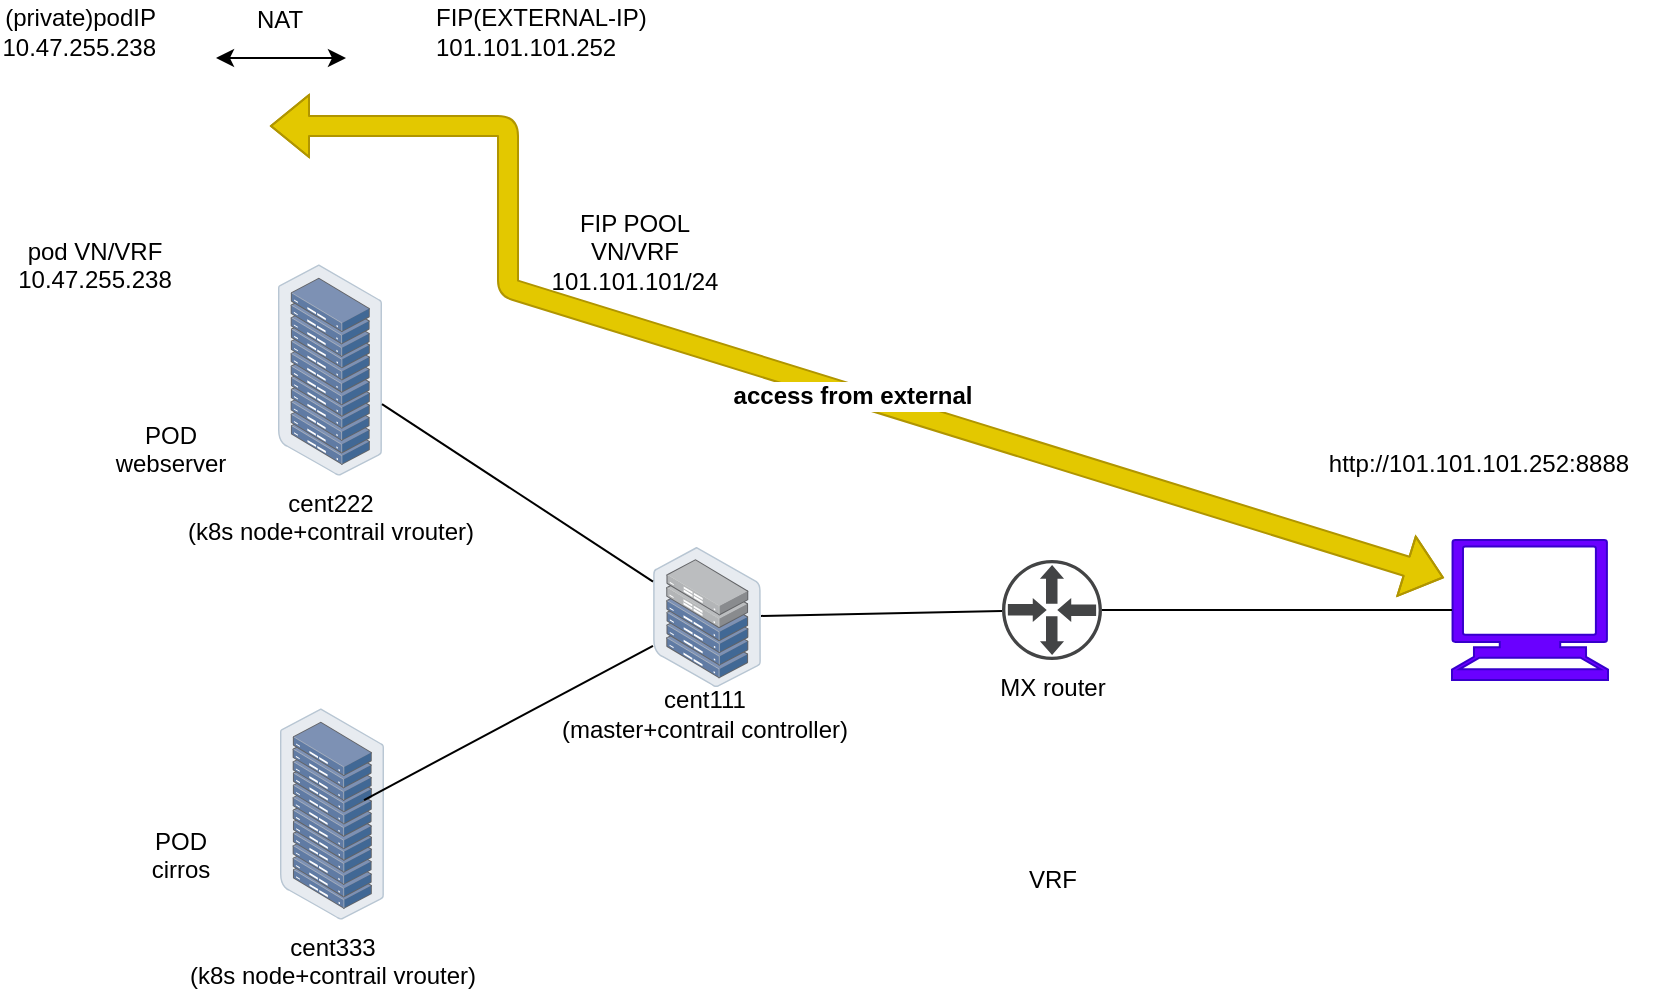 <mxfile version="11.1.4" type="device"><diagram id="MEAX7VduMV3Xujvfp3zE" name="Page-1"><mxGraphModel dx="782" dy="465" grid="0" gridSize="10" guides="1" tooltips="1" connect="1" arrows="1" fold="1" page="1" pageScale="1" pageWidth="850" pageHeight="1100" math="0" shadow="0"><root><mxCell id="0"/><mxCell id="1" parent="0"/><mxCell id="9k2xtpESZ65avn1hHL7i-1" value="cent222&lt;br&gt;(k8s node+contrail vrouter)&lt;br&gt;" style="points=[];aspect=fixed;html=1;align=center;shadow=0;dashed=0;image;image=img/lib/allied_telesis/storage/Datacenter_Server_Rack.svg;" parent="1" vertex="1"><mxGeometry x="163" y="222" width="52" height="106" as="geometry"/></mxCell><mxCell id="9k2xtpESZ65avn1hHL7i-2" value="MX router" style="pointerEvents=1;shadow=0;dashed=0;html=1;strokeColor=none;fillColor=#434445;aspect=fixed;labelPosition=center;verticalLabelPosition=bottom;verticalAlign=top;align=center;outlineConnect=0;shape=mxgraph.vvd.physical_upstream_router;" parent="1" vertex="1"><mxGeometry x="525" y="370" width="50" height="50" as="geometry"/></mxCell><mxCell id="9k2xtpESZ65avn1hHL7i-4" value="" style="shape=mxgraph.signs.tech.computer;html=1;fillColor=#6a00ff;strokeColor=#3700CC;verticalLabelPosition=bottom;verticalAlign=top;align=center;fontColor=#ffffff;" parent="1" vertex="1"><mxGeometry x="750" y="360" width="78" height="70" as="geometry"/></mxCell><mxCell id="9k2xtpESZ65avn1hHL7i-5" value="FIP POOL&lt;br&gt;VN/VRF&lt;br&gt;101.101.101/24&lt;br&gt;" style="shape=image;html=1;verticalAlign=top;verticalLabelPosition=bottom;labelBackgroundColor=#ffffff;imageAspect=0;aspect=fixed;image=https://cdn2.iconfinder.com/data/icons/freecns-cumulus/16/519904-098_Spreadsheet-128.png" parent="1" vertex="1"><mxGeometry x="315.5" y="138" width="50" height="50" as="geometry"/></mxCell><mxCell id="9k2xtpESZ65avn1hHL7i-6" value="pod VN/VRF&lt;br&gt;10.47.255.238&lt;br&gt;" style="shape=image;html=1;verticalAlign=top;verticalLabelPosition=bottom;labelBackgroundColor=#ffffff;imageAspect=0;aspect=fixed;image=https://cdn1.iconfinder.com/data/icons/hawcons/32/699052-icon-62-document-table-128.png" parent="1" vertex="1"><mxGeometry x="42" y="144" width="58" height="58" as="geometry"/></mxCell><mxCell id="9k2xtpESZ65avn1hHL7i-7" style="edgeStyle=none;rounded=0;orthogonalLoop=1;jettySize=auto;html=1;endArrow=classic;endFill=1;startArrow=classic;startFill=1;entryX=1;entryY=0.25;entryDx=0;entryDy=0;" parent="1" edge="1"><mxGeometry relative="1" as="geometry"><mxPoint x="197" y="119" as="sourcePoint"/><mxPoint x="132" y="119" as="targetPoint"/></mxGeometry></mxCell><mxCell id="9k2xtpESZ65avn1hHL7i-8" value="VRF" style="shape=image;html=1;verticalAlign=top;verticalLabelPosition=bottom;labelBackgroundColor=#ffffff;imageAspect=0;aspect=fixed;image=https://cdn2.iconfinder.com/data/icons/freecns-cumulus/16/519904-098_Spreadsheet-128.png" parent="1" vertex="1"><mxGeometry x="525" y="466" width="50" height="50" as="geometry"/></mxCell><mxCell id="9k2xtpESZ65avn1hHL7i-9" value="" style="points=[];aspect=fixed;html=1;align=center;shadow=0;dashed=0;image;image=img/lib/allied_telesis/storage/Datacenter_Server_Half_Rack_ToR.svg;" parent="1" vertex="1"><mxGeometry x="350.5" y="363.5" width="54" height="70" as="geometry"/></mxCell><mxCell id="9k2xtpESZ65avn1hHL7i-10" style="edgeStyle=none;rounded=0;orthogonalLoop=1;jettySize=auto;html=1;endArrow=none;endFill=0;" parent="1" source="9k2xtpESZ65avn1hHL7i-1" target="9k2xtpESZ65avn1hHL7i-9" edge="1"><mxGeometry relative="1" as="geometry"><mxPoint x="148" y="130.667" as="sourcePoint"/><mxPoint x="265.5" y="204.833" as="targetPoint"/></mxGeometry></mxCell><mxCell id="9k2xtpESZ65avn1hHL7i-11" style="edgeStyle=none;rounded=0;orthogonalLoop=1;jettySize=auto;html=1;endArrow=none;endFill=0;" parent="1" source="9k2xtpESZ65avn1hHL7i-9" target="9k2xtpESZ65avn1hHL7i-2" edge="1"><mxGeometry relative="1" as="geometry"><mxPoint x="211" y="407.222" as="sourcePoint"/><mxPoint x="333.5" y="408.269" as="targetPoint"/></mxGeometry></mxCell><mxCell id="9k2xtpESZ65avn1hHL7i-12" style="edgeStyle=none;rounded=0;orthogonalLoop=1;jettySize=auto;html=1;endArrow=none;endFill=0;entryX=0;entryY=0.5;entryDx=0;entryDy=0;entryPerimeter=0;" parent="1" source="9k2xtpESZ65avn1hHL7i-2" target="9k2xtpESZ65avn1hHL7i-4" edge="1"><mxGeometry relative="1" as="geometry"><mxPoint x="387.5" y="408.026" as="sourcePoint"/><mxPoint x="780" y="405" as="targetPoint"/></mxGeometry></mxCell><mxCell id="9k2xtpESZ65avn1hHL7i-13" value="NAT&lt;br&gt;" style="text;html=1;strokeColor=none;fillColor=none;align=center;verticalAlign=middle;whiteSpace=wrap;rounded=0;" parent="1" vertex="1"><mxGeometry x="144" y="90" width="40" height="20" as="geometry"/></mxCell><mxCell id="9k2xtpESZ65avn1hHL7i-18" value="FIP(EXTERNAL-IP)&lt;br&gt;101.101.101.252&lt;br&gt;" style="shape=image;html=1;verticalAlign=bottom;verticalLabelPosition=top;labelBackgroundColor=#ffffff;imageAspect=0;aspect=fixed;image=https://cdn2.iconfinder.com/data/icons/whcompare-servers-web-hosting/50/dedicated-ip-address-128.png;labelPosition=right;align=left;" parent="1" vertex="1"><mxGeometry x="190" y="123" width="50" height="50" as="geometry"/></mxCell><mxCell id="9k2xtpESZ65avn1hHL7i-21" value="cent333&lt;br&gt;(k8s node+contrail vrouter)&lt;br&gt;" style="points=[];aspect=fixed;html=1;align=center;shadow=0;dashed=0;image;image=img/lib/allied_telesis/storage/Datacenter_Server_Rack.svg;" parent="1" vertex="1"><mxGeometry x="164" y="444" width="52" height="106" as="geometry"/></mxCell><mxCell id="9k2xtpESZ65avn1hHL7i-22" style="edgeStyle=none;rounded=0;orthogonalLoop=1;jettySize=auto;html=1;endArrow=none;endFill=0;exitX=0.808;exitY=0.434;exitDx=0;exitDy=0;exitPerimeter=0;" parent="1" source="9k2xtpESZ65avn1hHL7i-21" target="9k2xtpESZ65avn1hHL7i-9" edge="1"><mxGeometry relative="1" as="geometry"><mxPoint x="211" y="292.141" as="sourcePoint"/><mxPoint x="360.5" y="390.7" as="targetPoint"/></mxGeometry></mxCell><mxCell id="9k2xtpESZ65avn1hHL7i-24" value="POD&lt;br&gt;webserver" style="shape=image;html=1;verticalAlign=top;verticalLabelPosition=bottom;labelBackgroundColor=#ffffff;imageAspect=0;aspect=fixed;image=https://cdn3.iconfinder.com/data/icons/social-media-2169/24/social_media_social_media_logo_docker-128.png" parent="1" vertex="1"><mxGeometry x="90" y="256" width="38" height="38" as="geometry"/></mxCell><mxCell id="9k2xtpESZ65avn1hHL7i-29" value="POD&lt;br&gt;cirros&lt;br&gt;" style="shape=image;html=1;verticalAlign=top;verticalLabelPosition=bottom;labelBackgroundColor=#ffffff;imageAspect=0;aspect=fixed;image=https://cdn3.iconfinder.com/data/icons/social-media-2169/24/social_media_social_media_logo_docker-128.png" parent="1" vertex="1"><mxGeometry x="95" y="459" width="38" height="38" as="geometry"/></mxCell><mxCell id="9k2xtpESZ65avn1hHL7i-35" value="cent111&lt;br&gt;(master+contrail controller)&lt;br&gt;" style="text;html=1;strokeColor=none;fillColor=none;align=center;verticalAlign=middle;whiteSpace=wrap;rounded=0;" parent="1" vertex="1"><mxGeometry x="266" y="436.5" width="221" height="20" as="geometry"/></mxCell><mxCell id="9k2xtpESZ65avn1hHL7i-37" value="http://101.101.101.252:8888&lt;br&gt;" style="text;html=1;strokeColor=none;fillColor=none;align=center;verticalAlign=middle;whiteSpace=wrap;rounded=0;" parent="1" vertex="1"><mxGeometry x="677" y="312" width="173" height="20" as="geometry"/></mxCell><mxCell id="3vZG5V8lhZLNRGF9oRqJ-1" value="" style="shape=flexArrow;endArrow=classic;startArrow=classic;html=1;entryX=0.031;entryY=0.293;entryDx=0;entryDy=0;entryPerimeter=0;fillColor=#e3c800;strokeColor=#B09500;" edge="1" parent="1"><mxGeometry width="50" height="50" relative="1" as="geometry"><mxPoint x="159" y="153" as="sourcePoint"/><mxPoint x="745.918" y="378.889" as="targetPoint"/><Array as="points"><mxPoint x="278" y="153"/><mxPoint x="278" y="234"/></Array></mxGeometry></mxCell><mxCell id="3vZG5V8lhZLNRGF9oRqJ-2" value="&lt;b&gt;access from external&lt;/b&gt;" style="text;html=1;resizable=0;points=[];align=center;verticalAlign=middle;labelBackgroundColor=#ffffff;" vertex="1" connectable="0" parent="3vZG5V8lhZLNRGF9oRqJ-1"><mxGeometry x="0.032" relative="1" as="geometry"><mxPoint x="23" y="8" as="offset"/></mxGeometry></mxCell><mxCell id="3vZG5V8lhZLNRGF9oRqJ-3" value="&lt;span style=&quot;text-align: center&quot;&gt;(private)podIP&lt;/span&gt;&lt;br style=&quot;text-align: center&quot;&gt;&lt;span style=&quot;text-align: center&quot;&gt;10.47.255.238&lt;/span&gt;" style="shape=image;html=1;verticalAlign=bottom;verticalLabelPosition=top;labelBackgroundColor=#ffffff;imageAspect=0;aspect=fixed;image=https://cdn2.iconfinder.com/data/icons/whcompare-servers-web-hosting/50/dedicated-ip-address-128.png;labelPosition=left;align=right;" vertex="1" parent="1"><mxGeometry x="103" y="123" width="50" height="50" as="geometry"/></mxCell></root></mxGraphModel></diagram></mxfile>